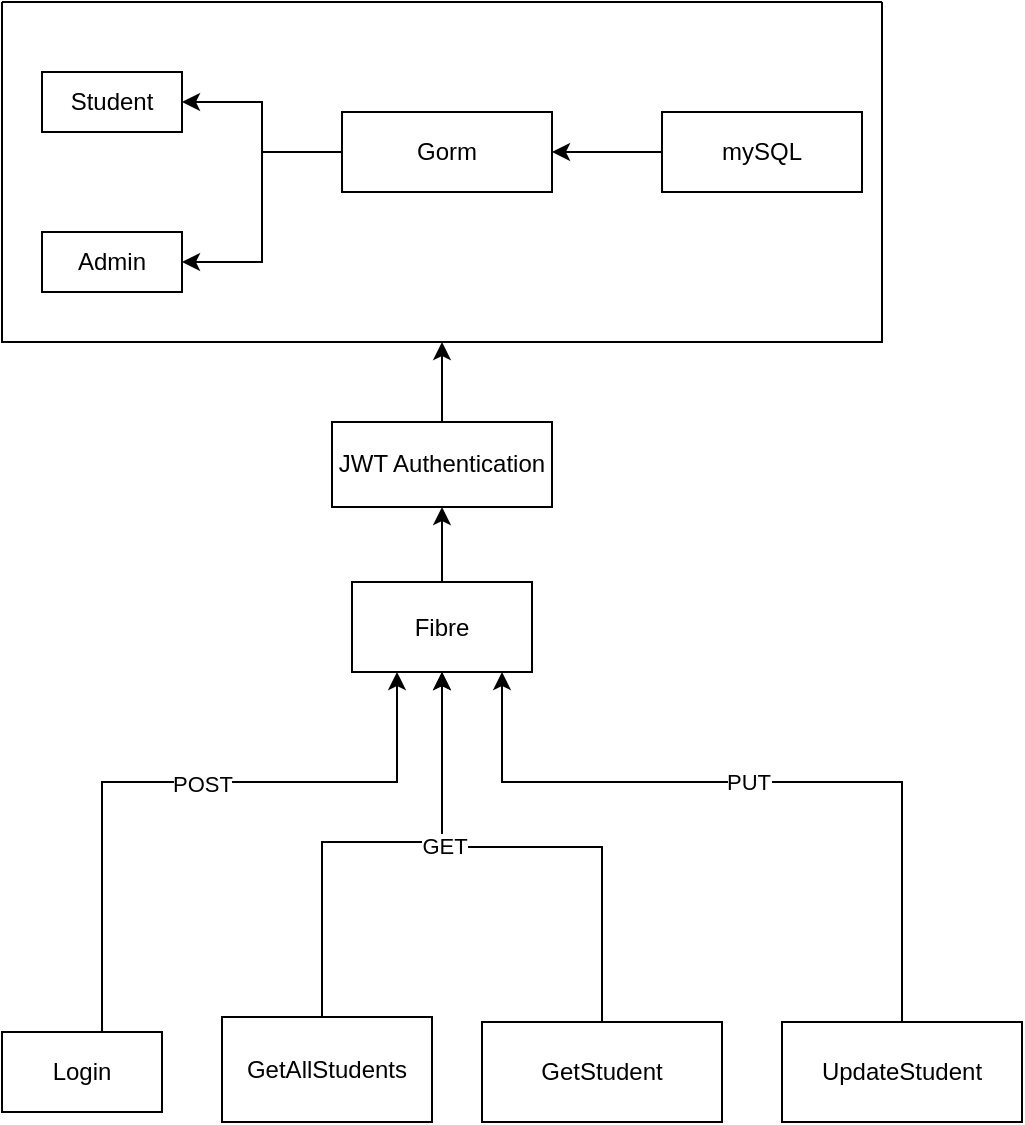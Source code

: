 <mxfile version="20.3.0" type="device"><diagram id="h24XfYQuynmf3mCIB11M" name="Page-1"><mxGraphModel dx="942" dy="754" grid="1" gridSize="10" guides="1" tooltips="1" connect="1" arrows="1" fold="1" page="1" pageScale="1" pageWidth="850" pageHeight="1100" math="0" shadow="0"><root><mxCell id="0"/><mxCell id="1" parent="0"/><mxCell id="ZJjy9yukVPKJx-5UnJwk-19" style="edgeStyle=orthogonalEdgeStyle;rounded=0;orthogonalLoop=1;jettySize=auto;html=1;entryX=0.5;entryY=1;entryDx=0;entryDy=0;" parent="1" source="ZJjy9yukVPKJx-5UnJwk-2" target="ZJjy9yukVPKJx-5UnJwk-4" edge="1"><mxGeometry relative="1" as="geometry"/></mxCell><mxCell id="ZJjy9yukVPKJx-5UnJwk-2" value="Fibre" style="rounded=0;whiteSpace=wrap;html=1;" parent="1" vertex="1"><mxGeometry x="255" y="330" width="90" height="45" as="geometry"/></mxCell><mxCell id="oG2VvlRgfV3SPl2WRezF-9" style="edgeStyle=orthogonalEdgeStyle;rounded=0;orthogonalLoop=1;jettySize=auto;html=1;entryX=0.5;entryY=1;entryDx=0;entryDy=0;" edge="1" parent="1" source="ZJjy9yukVPKJx-5UnJwk-4" target="oG2VvlRgfV3SPl2WRezF-4"><mxGeometry relative="1" as="geometry"/></mxCell><mxCell id="ZJjy9yukVPKJx-5UnJwk-4" value="JWT Authentication" style="rounded=0;whiteSpace=wrap;html=1;" parent="1" vertex="1"><mxGeometry x="245" y="250" width="110" height="42.5" as="geometry"/></mxCell><mxCell id="ZJjy9yukVPKJx-5UnJwk-16" style="edgeStyle=orthogonalEdgeStyle;rounded=0;orthogonalLoop=1;jettySize=auto;html=1;entryX=0.25;entryY=1;entryDx=0;entryDy=0;" parent="1" source="ZJjy9yukVPKJx-5UnJwk-15" target="ZJjy9yukVPKJx-5UnJwk-2" edge="1"><mxGeometry relative="1" as="geometry"><Array as="points"><mxPoint x="130" y="430"/><mxPoint x="278" y="430"/></Array></mxGeometry></mxCell><mxCell id="ZJjy9yukVPKJx-5UnJwk-31" value="POST" style="edgeLabel;html=1;align=center;verticalAlign=middle;resizable=0;points=[];" parent="ZJjy9yukVPKJx-5UnJwk-16" vertex="1" connectable="0"><mxGeometry x="-0.343" y="-1" relative="1" as="geometry"><mxPoint x="49" y="-17" as="offset"/></mxGeometry></mxCell><mxCell id="ZJjy9yukVPKJx-5UnJwk-15" value="Login" style="rounded=0;whiteSpace=wrap;html=1;" parent="1" vertex="1"><mxGeometry x="80" y="555" width="80" height="40" as="geometry"/></mxCell><mxCell id="ZJjy9yukVPKJx-5UnJwk-18" style="edgeStyle=orthogonalEdgeStyle;rounded=0;orthogonalLoop=1;jettySize=auto;html=1;entryX=0.5;entryY=1;entryDx=0;entryDy=0;" parent="1" source="ZJjy9yukVPKJx-5UnJwk-17" target="ZJjy9yukVPKJx-5UnJwk-2" edge="1"><mxGeometry relative="1" as="geometry"><Array as="points"><mxPoint x="240" y="460"/><mxPoint x="300" y="460"/></Array></mxGeometry></mxCell><mxCell id="ZJjy9yukVPKJx-5UnJwk-17" value="GetAllStudents" style="rounded=0;whiteSpace=wrap;html=1;" parent="1" vertex="1"><mxGeometry x="190" y="547.5" width="105" height="52.5" as="geometry"/></mxCell><mxCell id="ZJjy9yukVPKJx-5UnJwk-30" style="edgeStyle=orthogonalEdgeStyle;rounded=0;orthogonalLoop=1;jettySize=auto;html=1;" parent="1" source="ZJjy9yukVPKJx-5UnJwk-28" target="ZJjy9yukVPKJx-5UnJwk-2" edge="1"><mxGeometry relative="1" as="geometry"/></mxCell><mxCell id="ZJjy9yukVPKJx-5UnJwk-32" value="GET" style="edgeLabel;html=1;align=center;verticalAlign=middle;resizable=0;points=[];" parent="ZJjy9yukVPKJx-5UnJwk-30" vertex="1" connectable="0"><mxGeometry x="0.24" y="-1" relative="1" as="geometry"><mxPoint x="-9" as="offset"/></mxGeometry></mxCell><mxCell id="ZJjy9yukVPKJx-5UnJwk-28" value="GetStudent" style="rounded=0;whiteSpace=wrap;html=1;" parent="1" vertex="1"><mxGeometry x="320" y="550" width="120" height="50" as="geometry"/></mxCell><mxCell id="oG2VvlRgfV3SPl2WRezF-2" style="edgeStyle=orthogonalEdgeStyle;rounded=0;orthogonalLoop=1;jettySize=auto;html=1;" edge="1" parent="1" source="oG2VvlRgfV3SPl2WRezF-1" target="ZJjy9yukVPKJx-5UnJwk-2"><mxGeometry relative="1" as="geometry"><mxPoint x="330" y="380" as="targetPoint"/><Array as="points"><mxPoint x="530" y="430"/><mxPoint x="330" y="430"/></Array></mxGeometry></mxCell><mxCell id="oG2VvlRgfV3SPl2WRezF-3" value="PUT" style="edgeLabel;html=1;align=center;verticalAlign=middle;resizable=0;points=[];" vertex="1" connectable="0" parent="oG2VvlRgfV3SPl2WRezF-2"><mxGeometry x="0.053" relative="1" as="geometry"><mxPoint as="offset"/></mxGeometry></mxCell><mxCell id="oG2VvlRgfV3SPl2WRezF-1" value="UpdateStudent" style="rounded=0;whiteSpace=wrap;html=1;" vertex="1" parent="1"><mxGeometry x="470" y="550" width="120" height="50" as="geometry"/></mxCell><mxCell id="oG2VvlRgfV3SPl2WRezF-4" value="" style="swimlane;startSize=0;" vertex="1" parent="1"><mxGeometry x="80" y="40" width="440" height="170" as="geometry"/></mxCell><mxCell id="oG2VvlRgfV3SPl2WRezF-6" style="edgeStyle=orthogonalEdgeStyle;rounded=0;orthogonalLoop=1;jettySize=auto;html=1;" edge="1" parent="oG2VvlRgfV3SPl2WRezF-4" source="ZJjy9yukVPKJx-5UnJwk-1" target="ZJjy9yukVPKJx-5UnJwk-11"><mxGeometry relative="1" as="geometry"/></mxCell><mxCell id="oG2VvlRgfV3SPl2WRezF-7" style="edgeStyle=orthogonalEdgeStyle;rounded=0;orthogonalLoop=1;jettySize=auto;html=1;entryX=1;entryY=0.5;entryDx=0;entryDy=0;" edge="1" parent="oG2VvlRgfV3SPl2WRezF-4" source="ZJjy9yukVPKJx-5UnJwk-1" target="ZJjy9yukVPKJx-5UnJwk-13"><mxGeometry relative="1" as="geometry"/></mxCell><mxCell id="ZJjy9yukVPKJx-5UnJwk-1" value="Gorm" style="rounded=0;whiteSpace=wrap;html=1;" parent="oG2VvlRgfV3SPl2WRezF-4" vertex="1"><mxGeometry x="170" y="55" width="105" height="40" as="geometry"/></mxCell><mxCell id="ZJjy9yukVPKJx-5UnJwk-11" value="Student" style="rounded=0;whiteSpace=wrap;html=1;" parent="oG2VvlRgfV3SPl2WRezF-4" vertex="1"><mxGeometry x="20" y="35" width="70" height="30" as="geometry"/></mxCell><mxCell id="ZJjy9yukVPKJx-5UnJwk-13" value="Admin" style="rounded=0;whiteSpace=wrap;html=1;" parent="oG2VvlRgfV3SPl2WRezF-4" vertex="1"><mxGeometry x="20" y="115" width="70" height="30" as="geometry"/></mxCell><mxCell id="oG2VvlRgfV3SPl2WRezF-8" style="edgeStyle=orthogonalEdgeStyle;rounded=0;orthogonalLoop=1;jettySize=auto;html=1;" edge="1" parent="oG2VvlRgfV3SPl2WRezF-4" source="ZJjy9yukVPKJx-5UnJwk-5" target="ZJjy9yukVPKJx-5UnJwk-1"><mxGeometry relative="1" as="geometry"/></mxCell><mxCell id="ZJjy9yukVPKJx-5UnJwk-5" value="mySQL" style="rounded=0;whiteSpace=wrap;html=1;" parent="oG2VvlRgfV3SPl2WRezF-4" vertex="1"><mxGeometry x="330" y="55" width="100" height="40" as="geometry"/></mxCell></root></mxGraphModel></diagram></mxfile>
